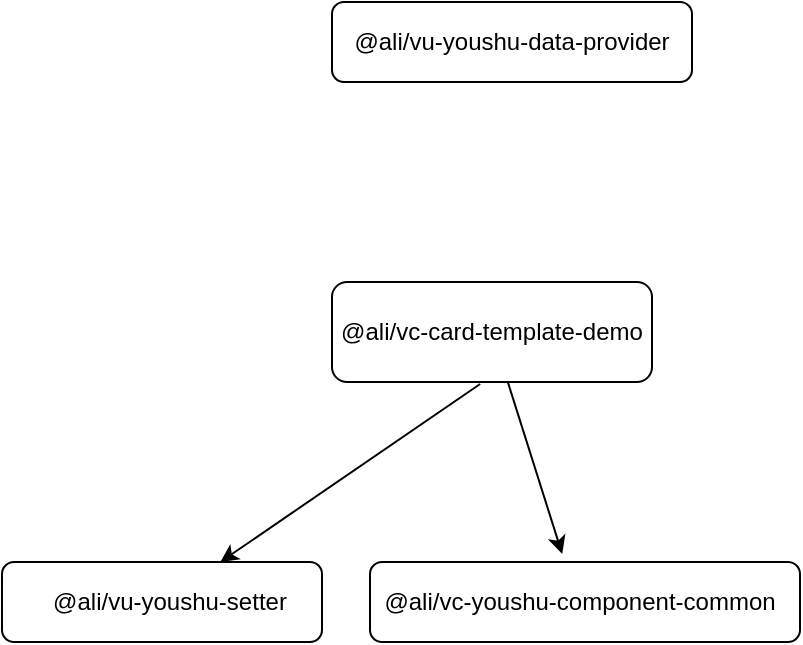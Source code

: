 <mxfile version="13.6.2" type="github">
  <diagram id="15D5qwWkUg8YULgD5pY8" name="Page-1">
    <mxGraphModel dx="946" dy="591" grid="1" gridSize="10" guides="1" tooltips="1" connect="1" arrows="1" fold="1" page="1" pageScale="1" pageWidth="827" pageHeight="1169" math="0" shadow="0">
      <root>
        <mxCell id="0" />
        <mxCell id="1" parent="0" />
        <mxCell id="FxSodSnOM2RWn1pXHUA1-4" value="" style="rounded=1;whiteSpace=wrap;html=1;" vertex="1" parent="1">
          <mxGeometry x="180" y="250" width="160" height="50" as="geometry" />
        </mxCell>
        <mxCell id="FxSodSnOM2RWn1pXHUA1-6" value="@ali/vc-card-template-demo&lt;br&gt;" style="text;html=1;strokeColor=none;fillColor=none;align=center;verticalAlign=middle;whiteSpace=wrap;rounded=0;" vertex="1" parent="1">
          <mxGeometry x="175" y="270" width="170" height="10" as="geometry" />
        </mxCell>
        <mxCell id="FxSodSnOM2RWn1pXHUA1-7" value="" style="rounded=1;whiteSpace=wrap;html=1;" vertex="1" parent="1">
          <mxGeometry x="199" y="390" width="215" height="40" as="geometry" />
        </mxCell>
        <mxCell id="FxSodSnOM2RWn1pXHUA1-8" value="@ali/vc-youshu-component-common" style="text;html=1;strokeColor=none;fillColor=none;align=center;verticalAlign=middle;whiteSpace=wrap;rounded=0;" vertex="1" parent="1">
          <mxGeometry x="194" y="405" width="220" height="10" as="geometry" />
        </mxCell>
        <mxCell id="FxSodSnOM2RWn1pXHUA1-13" value="" style="endArrow=classic;html=1;entryX=0.447;entryY=-0.1;entryDx=0;entryDy=0;entryPerimeter=0;" edge="1" parent="1" source="FxSodSnOM2RWn1pXHUA1-4" target="FxSodSnOM2RWn1pXHUA1-7">
          <mxGeometry width="50" height="50" relative="1" as="geometry">
            <mxPoint x="390" y="380" as="sourcePoint" />
            <mxPoint x="440" y="330" as="targetPoint" />
          </mxGeometry>
        </mxCell>
        <mxCell id="FxSodSnOM2RWn1pXHUA1-14" value="" style="rounded=1;whiteSpace=wrap;html=1;" vertex="1" parent="1">
          <mxGeometry x="15" y="390" width="160" height="40" as="geometry" />
        </mxCell>
        <mxCell id="FxSodSnOM2RWn1pXHUA1-15" value="@ali/vu-youshu-setter" style="text;html=1;strokeColor=none;fillColor=none;align=center;verticalAlign=middle;whiteSpace=wrap;rounded=0;" vertex="1" parent="1">
          <mxGeometry x="29" y="405" width="140" height="10" as="geometry" />
        </mxCell>
        <mxCell id="FxSodSnOM2RWn1pXHUA1-16" value="" style="endArrow=classic;html=1;exitX=0.463;exitY=1.02;exitDx=0;exitDy=0;exitPerimeter=0;" edge="1" parent="1" source="FxSodSnOM2RWn1pXHUA1-4" target="FxSodSnOM2RWn1pXHUA1-14">
          <mxGeometry width="50" height="50" relative="1" as="geometry">
            <mxPoint x="370" y="360" as="sourcePoint" />
            <mxPoint x="420" y="310" as="targetPoint" />
          </mxGeometry>
        </mxCell>
        <mxCell id="FxSodSnOM2RWn1pXHUA1-17" value="" style="rounded=1;whiteSpace=wrap;html=1;" vertex="1" parent="1">
          <mxGeometry x="180" y="110" width="180" height="40" as="geometry" />
        </mxCell>
        <mxCell id="FxSodSnOM2RWn1pXHUA1-18" value="@ali/vu-youshu-data-provider" style="text;html=1;strokeColor=none;fillColor=none;align=center;verticalAlign=middle;whiteSpace=wrap;rounded=0;" vertex="1" parent="1">
          <mxGeometry x="185" y="120" width="170" height="20" as="geometry" />
        </mxCell>
      </root>
    </mxGraphModel>
  </diagram>
</mxfile>
